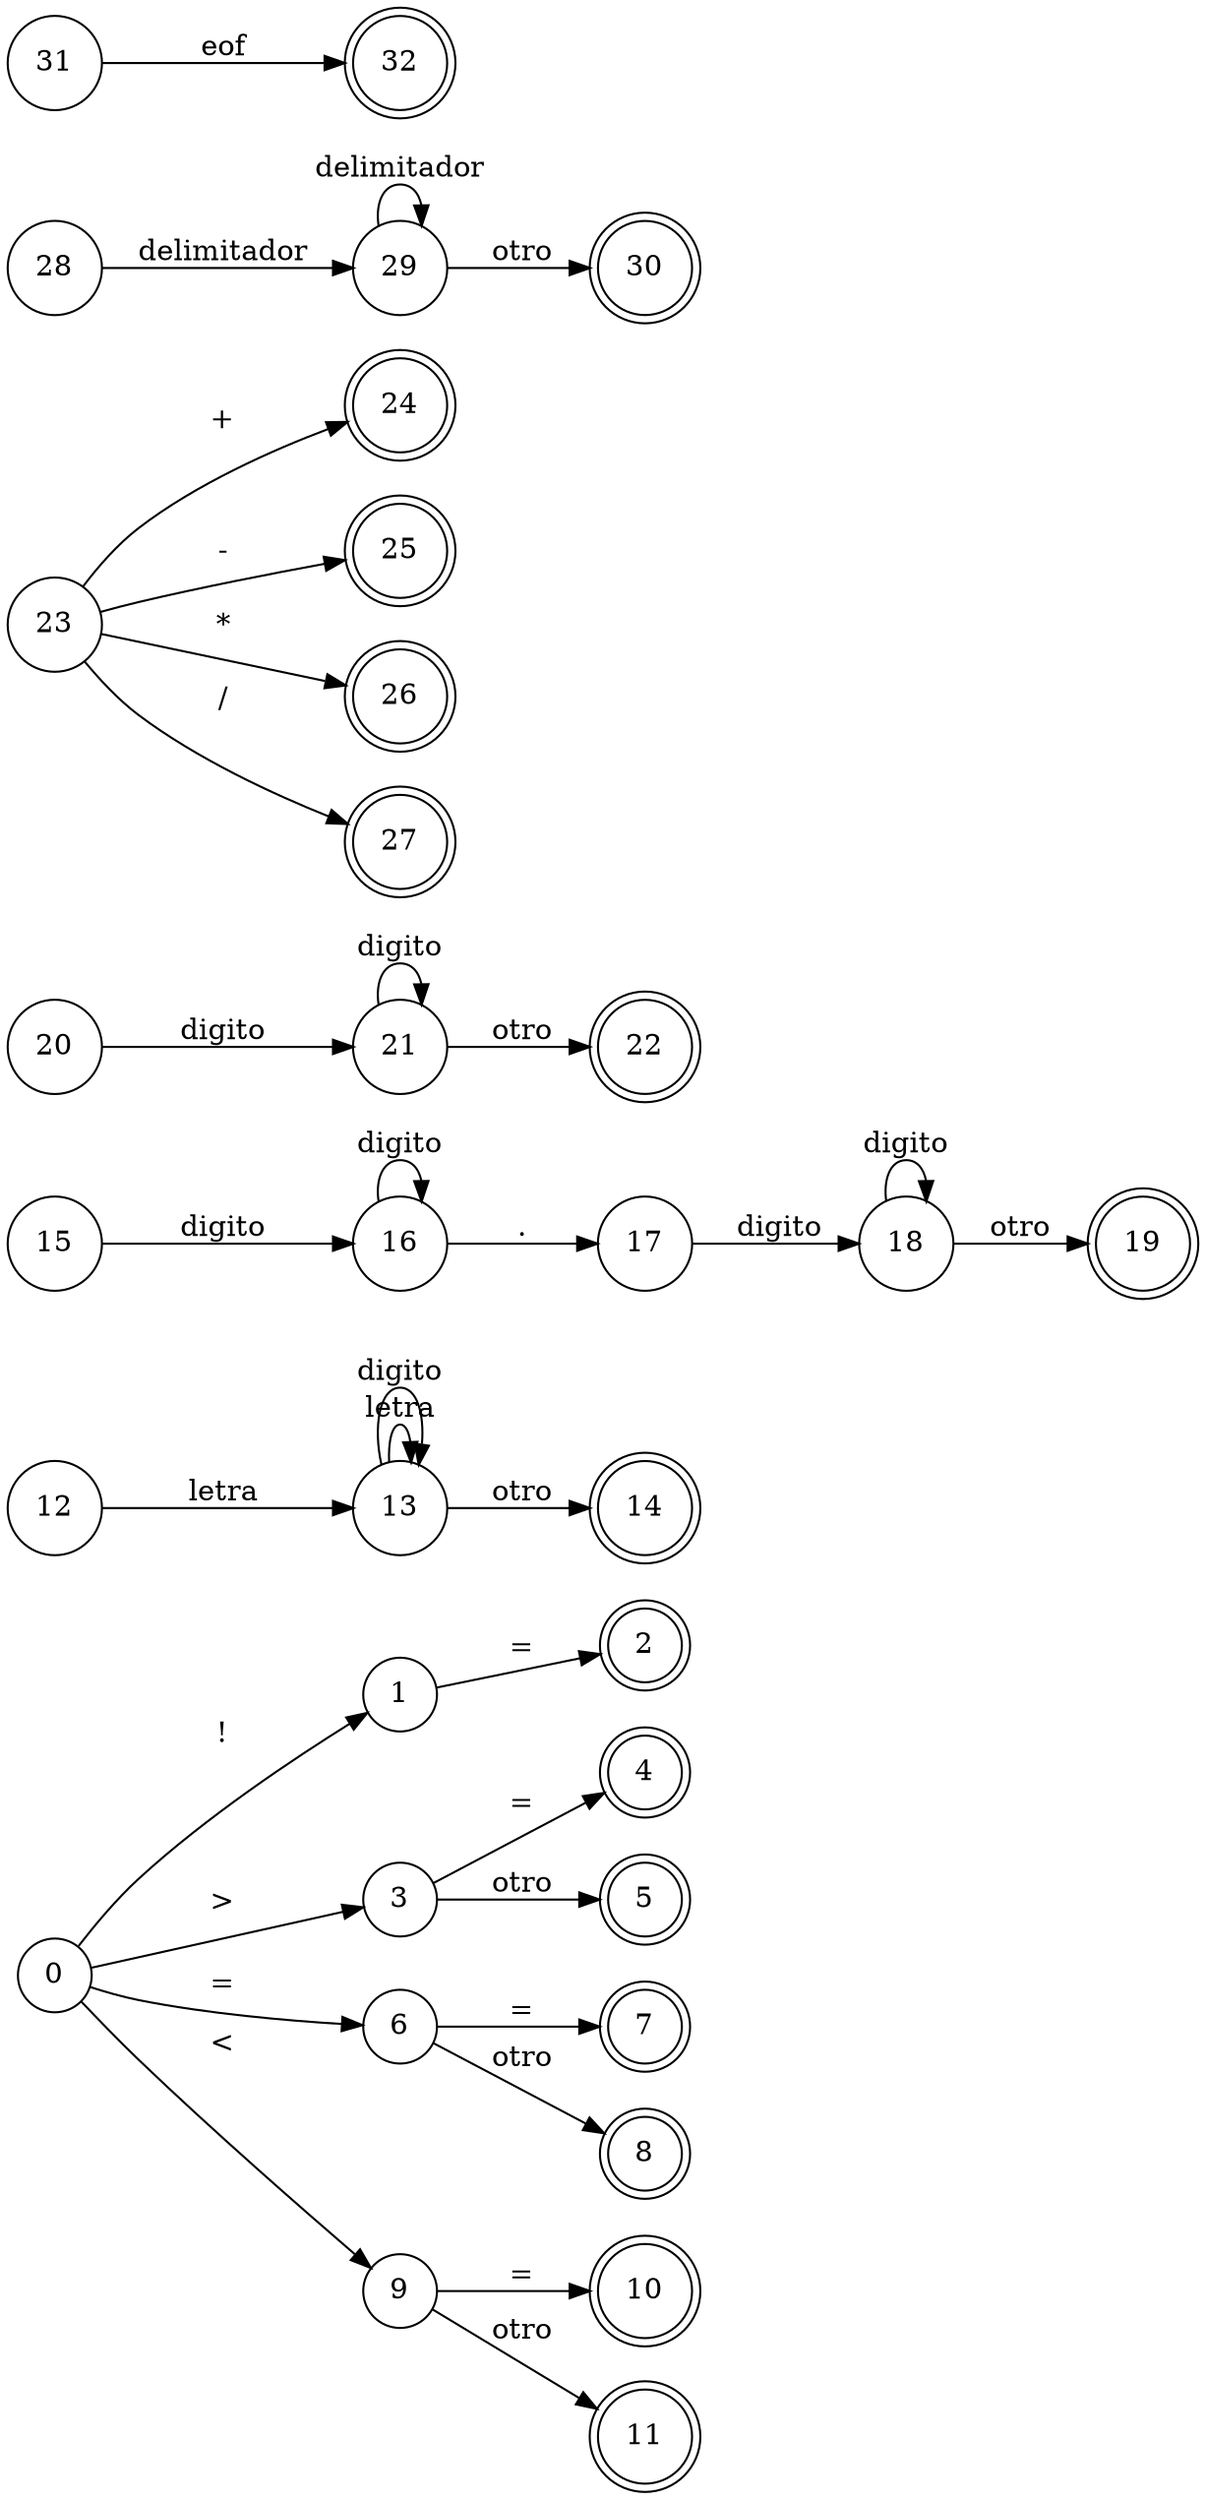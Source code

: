 digraph lenguaje {
    rankdir=LR
    
    node [shape=circle]
    2, 4, 5, 7, 8, 10, 11, 14, 19, 22, 24, 25, 26, 27, 30, 32 [shape=doublecircle]

    subgraph operadores_logicos {
        0 -> 1 [label="!"]
        0 -> 3 [label=">"]
        0 -> 6 [label="="]
        0 -> 9 [label="<"]

        1 -> 2 [label="="]
        3 -> 4 [label="="]
        3 -> 5 [label="otro"]

        6 -> 7 [label="="]
        6 -> 8 [label="otro"]

        9 -> 10 [label="="]
        9 -> 11 [label="otro"]
    }

    subgraph identificadores {
        12 -> 13 [label="letra"]
        13 -> 13 [label="letra"]
        13 -> 13 [label="digito"]
        13 -> 14 [label="otro"]
    }

    subgraph numeros {
        15 -> 16 [label="digito"]
        16 -> 16 [label="digito"]
        16 -> 17 [label="."]
        17 -> 18 [label="digito"]
        18 -> 18 [label="digito"]
        18 -> 19 [label="otro"]
    }

    subgraph numeros_enteros {
        20 -> 21 [label="digito"]
        21 -> 21 [label="digito"]
        21 -> 22 [label="otro"]
    }

    subgraph operadores_binarios {
        23 -> 24 [label="+"]
        23 -> 25 [label="-"]
        23 -> 26 [label="*"]
        23 -> 27 [label="/"]
    }

    subgraph delimitadores {
        28 -> 29 [label="delimitador"]
        29 -> 29 [label="delimitador"]
        29 -> 30 [label="otro"]
    }

    subgraph eof {
        31 -> 32 [label="eof"]
    }
}